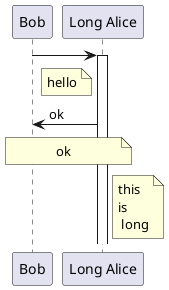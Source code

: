 {
  "sha1": "1q1ro5vw966vukd8he22u3e9plboz7n",
  "insertion": {
    "when": "2024-05-30T20:48:19.758Z",
    "user": "plantuml@gmail.com"
  }
}
@startuml
Bob -> "Long Alice"
note left "Long Alice" : hello
activate "Long Alice"
"Long Alice" -> Bob : ok
note over Bob, "Long Alice" : ok
note right of "Long Alice"
  this
  is
   long
end note
@enduml
